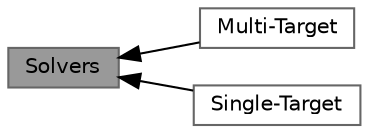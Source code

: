 digraph "Solvers"
{
 // LATEX_PDF_SIZE
  bgcolor="transparent";
  edge [fontname=Helvetica,fontsize=10,labelfontname=Helvetica,labelfontsize=10];
  node [fontname=Helvetica,fontsize=10,shape=box,height=0.2,width=0.4];
  rankdir=LR;
  Node2 [id="Node000002",label="Multi-Target",height=0.2,width=0.4,color="grey40", fillcolor="white", style="filled",URL="$d9/d71/group__Multi-Target.html",tooltip="Solvers which route to multiple destinations."];
  Node3 [id="Node000003",label="Single-Target",height=0.2,width=0.4,color="grey40", fillcolor="white", style="filled",URL="$d5/d91/group__Single-Target.html",tooltip="Solvers which route to a single destination."];
  Node1 [id="Node000001",label="Solvers",height=0.2,width=0.4,color="gray40", fillcolor="grey60", style="filled", fontcolor="black",tooltip="Graph traversal and pathfinding algorithms."];
  Node1->Node2 [shape=plaintext, dir="back", style="solid"];
  Node1->Node3 [shape=plaintext, dir="back", style="solid"];
}
